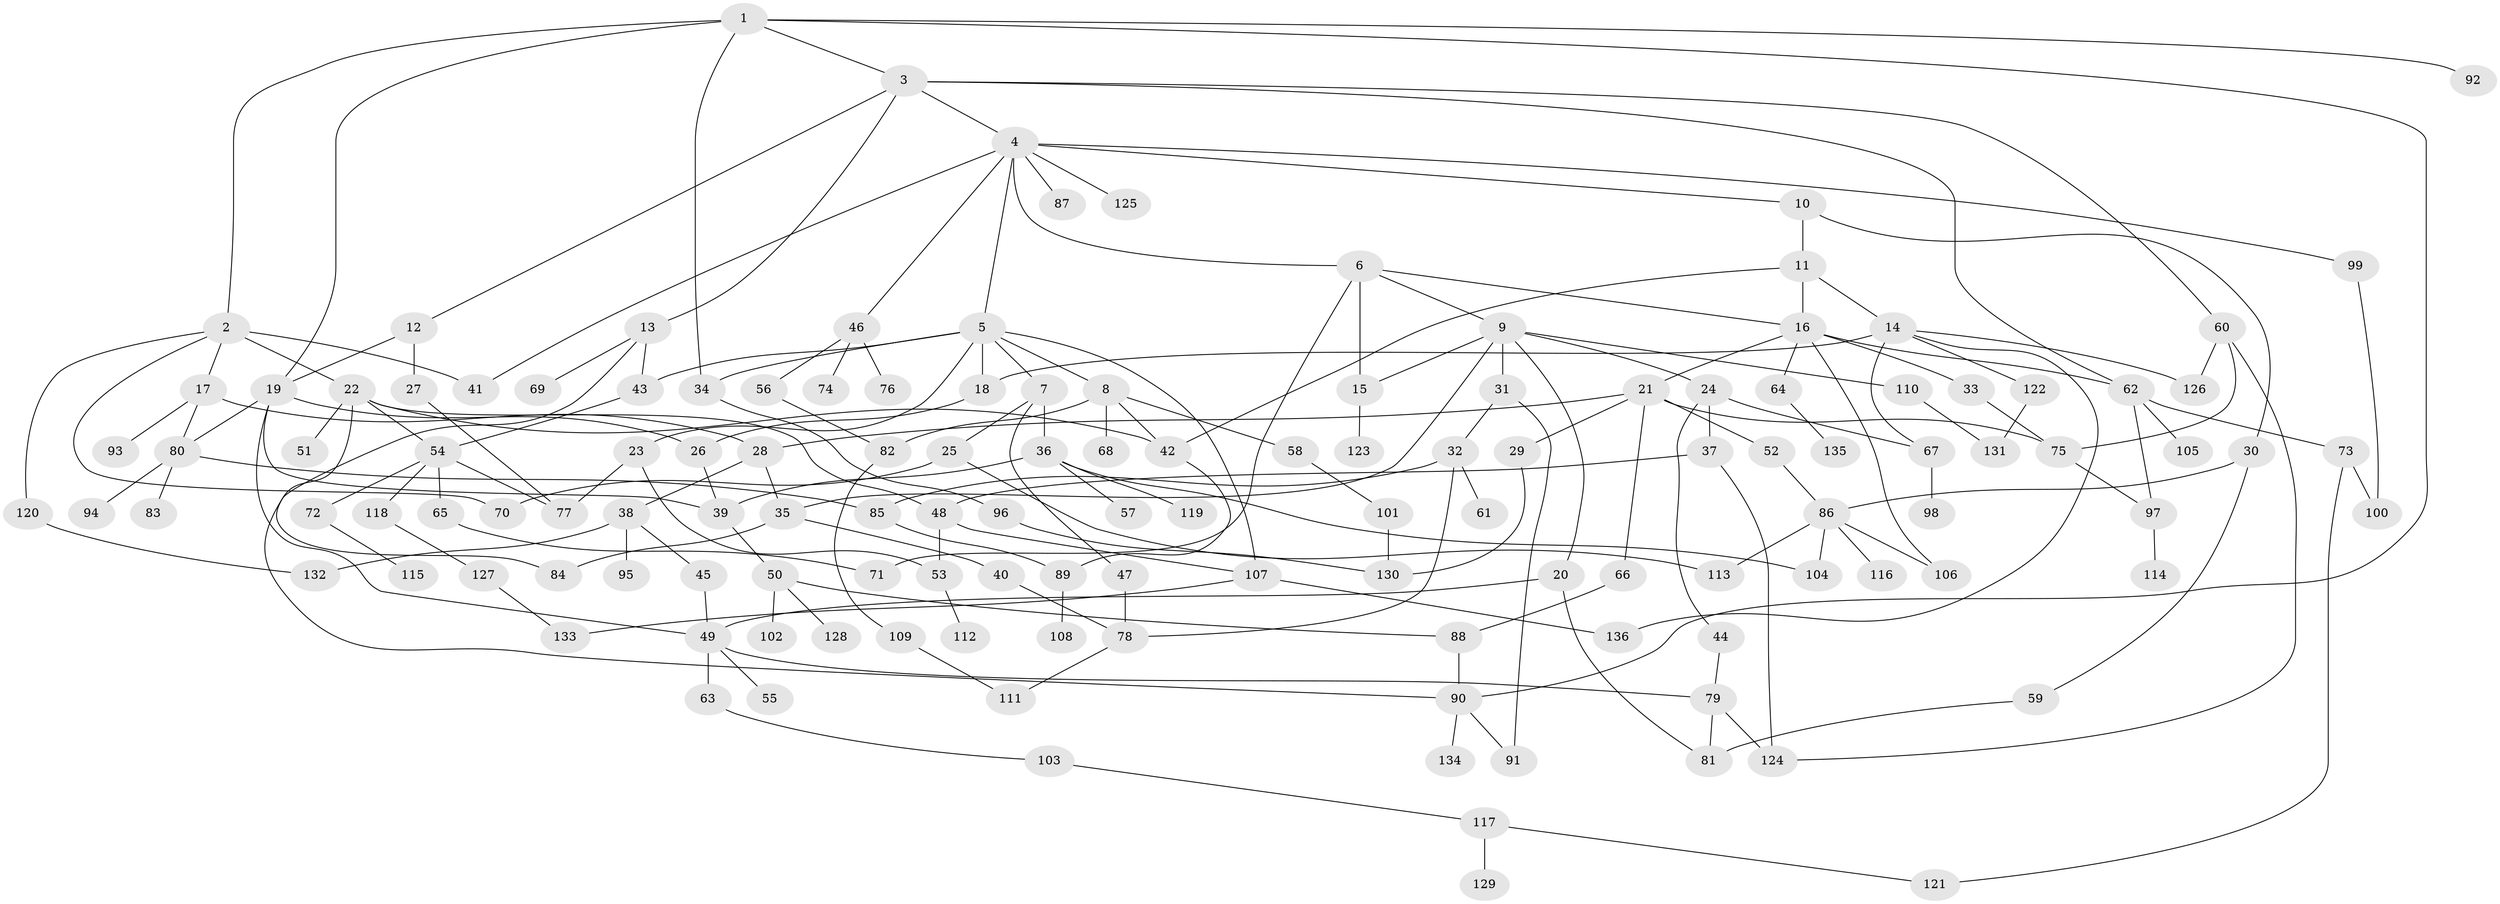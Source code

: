 // Generated by graph-tools (version 1.1) at 2025/34/03/09/25 02:34:06]
// undirected, 136 vertices, 194 edges
graph export_dot {
graph [start="1"]
  node [color=gray90,style=filled];
  1;
  2;
  3;
  4;
  5;
  6;
  7;
  8;
  9;
  10;
  11;
  12;
  13;
  14;
  15;
  16;
  17;
  18;
  19;
  20;
  21;
  22;
  23;
  24;
  25;
  26;
  27;
  28;
  29;
  30;
  31;
  32;
  33;
  34;
  35;
  36;
  37;
  38;
  39;
  40;
  41;
  42;
  43;
  44;
  45;
  46;
  47;
  48;
  49;
  50;
  51;
  52;
  53;
  54;
  55;
  56;
  57;
  58;
  59;
  60;
  61;
  62;
  63;
  64;
  65;
  66;
  67;
  68;
  69;
  70;
  71;
  72;
  73;
  74;
  75;
  76;
  77;
  78;
  79;
  80;
  81;
  82;
  83;
  84;
  85;
  86;
  87;
  88;
  89;
  90;
  91;
  92;
  93;
  94;
  95;
  96;
  97;
  98;
  99;
  100;
  101;
  102;
  103;
  104;
  105;
  106;
  107;
  108;
  109;
  110;
  111;
  112;
  113;
  114;
  115;
  116;
  117;
  118;
  119;
  120;
  121;
  122;
  123;
  124;
  125;
  126;
  127;
  128;
  129;
  130;
  131;
  132;
  133;
  134;
  135;
  136;
  1 -- 2;
  1 -- 3;
  1 -- 34;
  1 -- 92;
  1 -- 19;
  1 -- 90;
  2 -- 17;
  2 -- 22;
  2 -- 120;
  2 -- 70;
  2 -- 41;
  3 -- 4;
  3 -- 12;
  3 -- 13;
  3 -- 60;
  3 -- 62;
  4 -- 5;
  4 -- 6;
  4 -- 10;
  4 -- 41;
  4 -- 46;
  4 -- 87;
  4 -- 99;
  4 -- 125;
  5 -- 7;
  5 -- 8;
  5 -- 23;
  5 -- 107;
  5 -- 34;
  5 -- 18;
  5 -- 43;
  6 -- 9;
  6 -- 71;
  6 -- 16;
  6 -- 15;
  7 -- 25;
  7 -- 36;
  7 -- 47;
  8 -- 42;
  8 -- 58;
  8 -- 68;
  8 -- 82;
  9 -- 15;
  9 -- 20;
  9 -- 24;
  9 -- 31;
  9 -- 110;
  9 -- 35;
  10 -- 11;
  10 -- 30;
  11 -- 14;
  11 -- 16;
  11 -- 42;
  12 -- 19;
  12 -- 27;
  13 -- 43;
  13 -- 69;
  13 -- 90;
  14 -- 18;
  14 -- 122;
  14 -- 136;
  14 -- 126;
  14 -- 67;
  15 -- 123;
  16 -- 21;
  16 -- 33;
  16 -- 64;
  16 -- 106;
  16 -- 62;
  17 -- 28;
  17 -- 93;
  17 -- 80;
  18 -- 26;
  19 -- 39;
  19 -- 80;
  19 -- 26;
  19 -- 49;
  20 -- 49;
  20 -- 81;
  21 -- 29;
  21 -- 52;
  21 -- 66;
  21 -- 75;
  21 -- 28;
  22 -- 48;
  22 -- 51;
  22 -- 54;
  22 -- 84;
  22 -- 42;
  23 -- 53;
  23 -- 77;
  24 -- 37;
  24 -- 44;
  24 -- 67;
  25 -- 70;
  25 -- 113;
  26 -- 39;
  27 -- 77;
  28 -- 35;
  28 -- 38;
  29 -- 130;
  30 -- 59;
  30 -- 86;
  31 -- 32;
  31 -- 91;
  32 -- 61;
  32 -- 78;
  32 -- 85;
  33 -- 75;
  34 -- 96;
  35 -- 40;
  35 -- 84;
  36 -- 57;
  36 -- 104;
  36 -- 119;
  36 -- 39;
  37 -- 48;
  37 -- 124;
  38 -- 45;
  38 -- 95;
  38 -- 132;
  39 -- 50;
  40 -- 78;
  42 -- 89;
  43 -- 54;
  44 -- 79;
  45 -- 49;
  46 -- 56;
  46 -- 74;
  46 -- 76;
  47 -- 78;
  48 -- 107;
  48 -- 53;
  49 -- 55;
  49 -- 63;
  49 -- 79;
  50 -- 102;
  50 -- 128;
  50 -- 88;
  52 -- 86;
  53 -- 112;
  54 -- 65;
  54 -- 72;
  54 -- 77;
  54 -- 118;
  56 -- 82;
  58 -- 101;
  59 -- 81;
  60 -- 126;
  60 -- 124;
  60 -- 75;
  62 -- 73;
  62 -- 97;
  62 -- 105;
  63 -- 103;
  64 -- 135;
  65 -- 71;
  66 -- 88;
  67 -- 98;
  72 -- 115;
  73 -- 100;
  73 -- 121;
  75 -- 97;
  78 -- 111;
  79 -- 81;
  79 -- 124;
  80 -- 83;
  80 -- 85;
  80 -- 94;
  82 -- 109;
  85 -- 89;
  86 -- 106;
  86 -- 116;
  86 -- 104;
  86 -- 113;
  88 -- 90;
  89 -- 108;
  90 -- 91;
  90 -- 134;
  96 -- 130;
  97 -- 114;
  99 -- 100;
  101 -- 130;
  103 -- 117;
  107 -- 136;
  107 -- 133;
  109 -- 111;
  110 -- 131;
  117 -- 121;
  117 -- 129;
  118 -- 127;
  120 -- 132;
  122 -- 131;
  127 -- 133;
}
